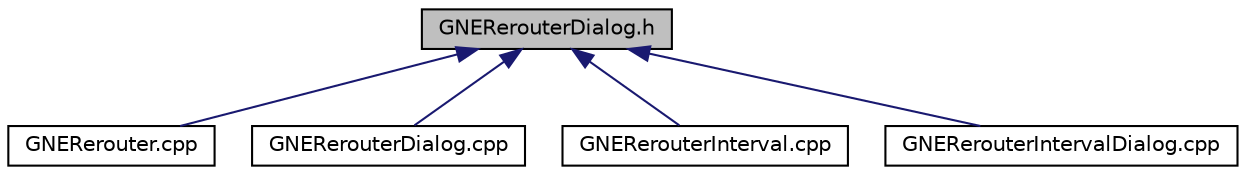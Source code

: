 digraph "GNERerouterDialog.h"
{
  edge [fontname="Helvetica",fontsize="10",labelfontname="Helvetica",labelfontsize="10"];
  node [fontname="Helvetica",fontsize="10",shape=record];
  Node12 [label="GNERerouterDialog.h",height=0.2,width=0.4,color="black", fillcolor="grey75", style="filled", fontcolor="black"];
  Node12 -> Node13 [dir="back",color="midnightblue",fontsize="10",style="solid",fontname="Helvetica"];
  Node13 [label="GNERerouter.cpp",height=0.2,width=0.4,color="black", fillcolor="white", style="filled",URL="$db/daf/_g_n_e_rerouter_8cpp.html"];
  Node12 -> Node14 [dir="back",color="midnightblue",fontsize="10",style="solid",fontname="Helvetica"];
  Node14 [label="GNERerouterDialog.cpp",height=0.2,width=0.4,color="black", fillcolor="white", style="filled",URL="$d5/d43/_g_n_e_rerouter_dialog_8cpp.html"];
  Node12 -> Node15 [dir="back",color="midnightblue",fontsize="10",style="solid",fontname="Helvetica"];
  Node15 [label="GNERerouterInterval.cpp",height=0.2,width=0.4,color="black", fillcolor="white", style="filled",URL="$d1/d5b/_g_n_e_rerouter_interval_8cpp.html"];
  Node12 -> Node16 [dir="back",color="midnightblue",fontsize="10",style="solid",fontname="Helvetica"];
  Node16 [label="GNERerouterIntervalDialog.cpp",height=0.2,width=0.4,color="black", fillcolor="white", style="filled",URL="$d0/dcb/_g_n_e_rerouter_interval_dialog_8cpp.html"];
}
